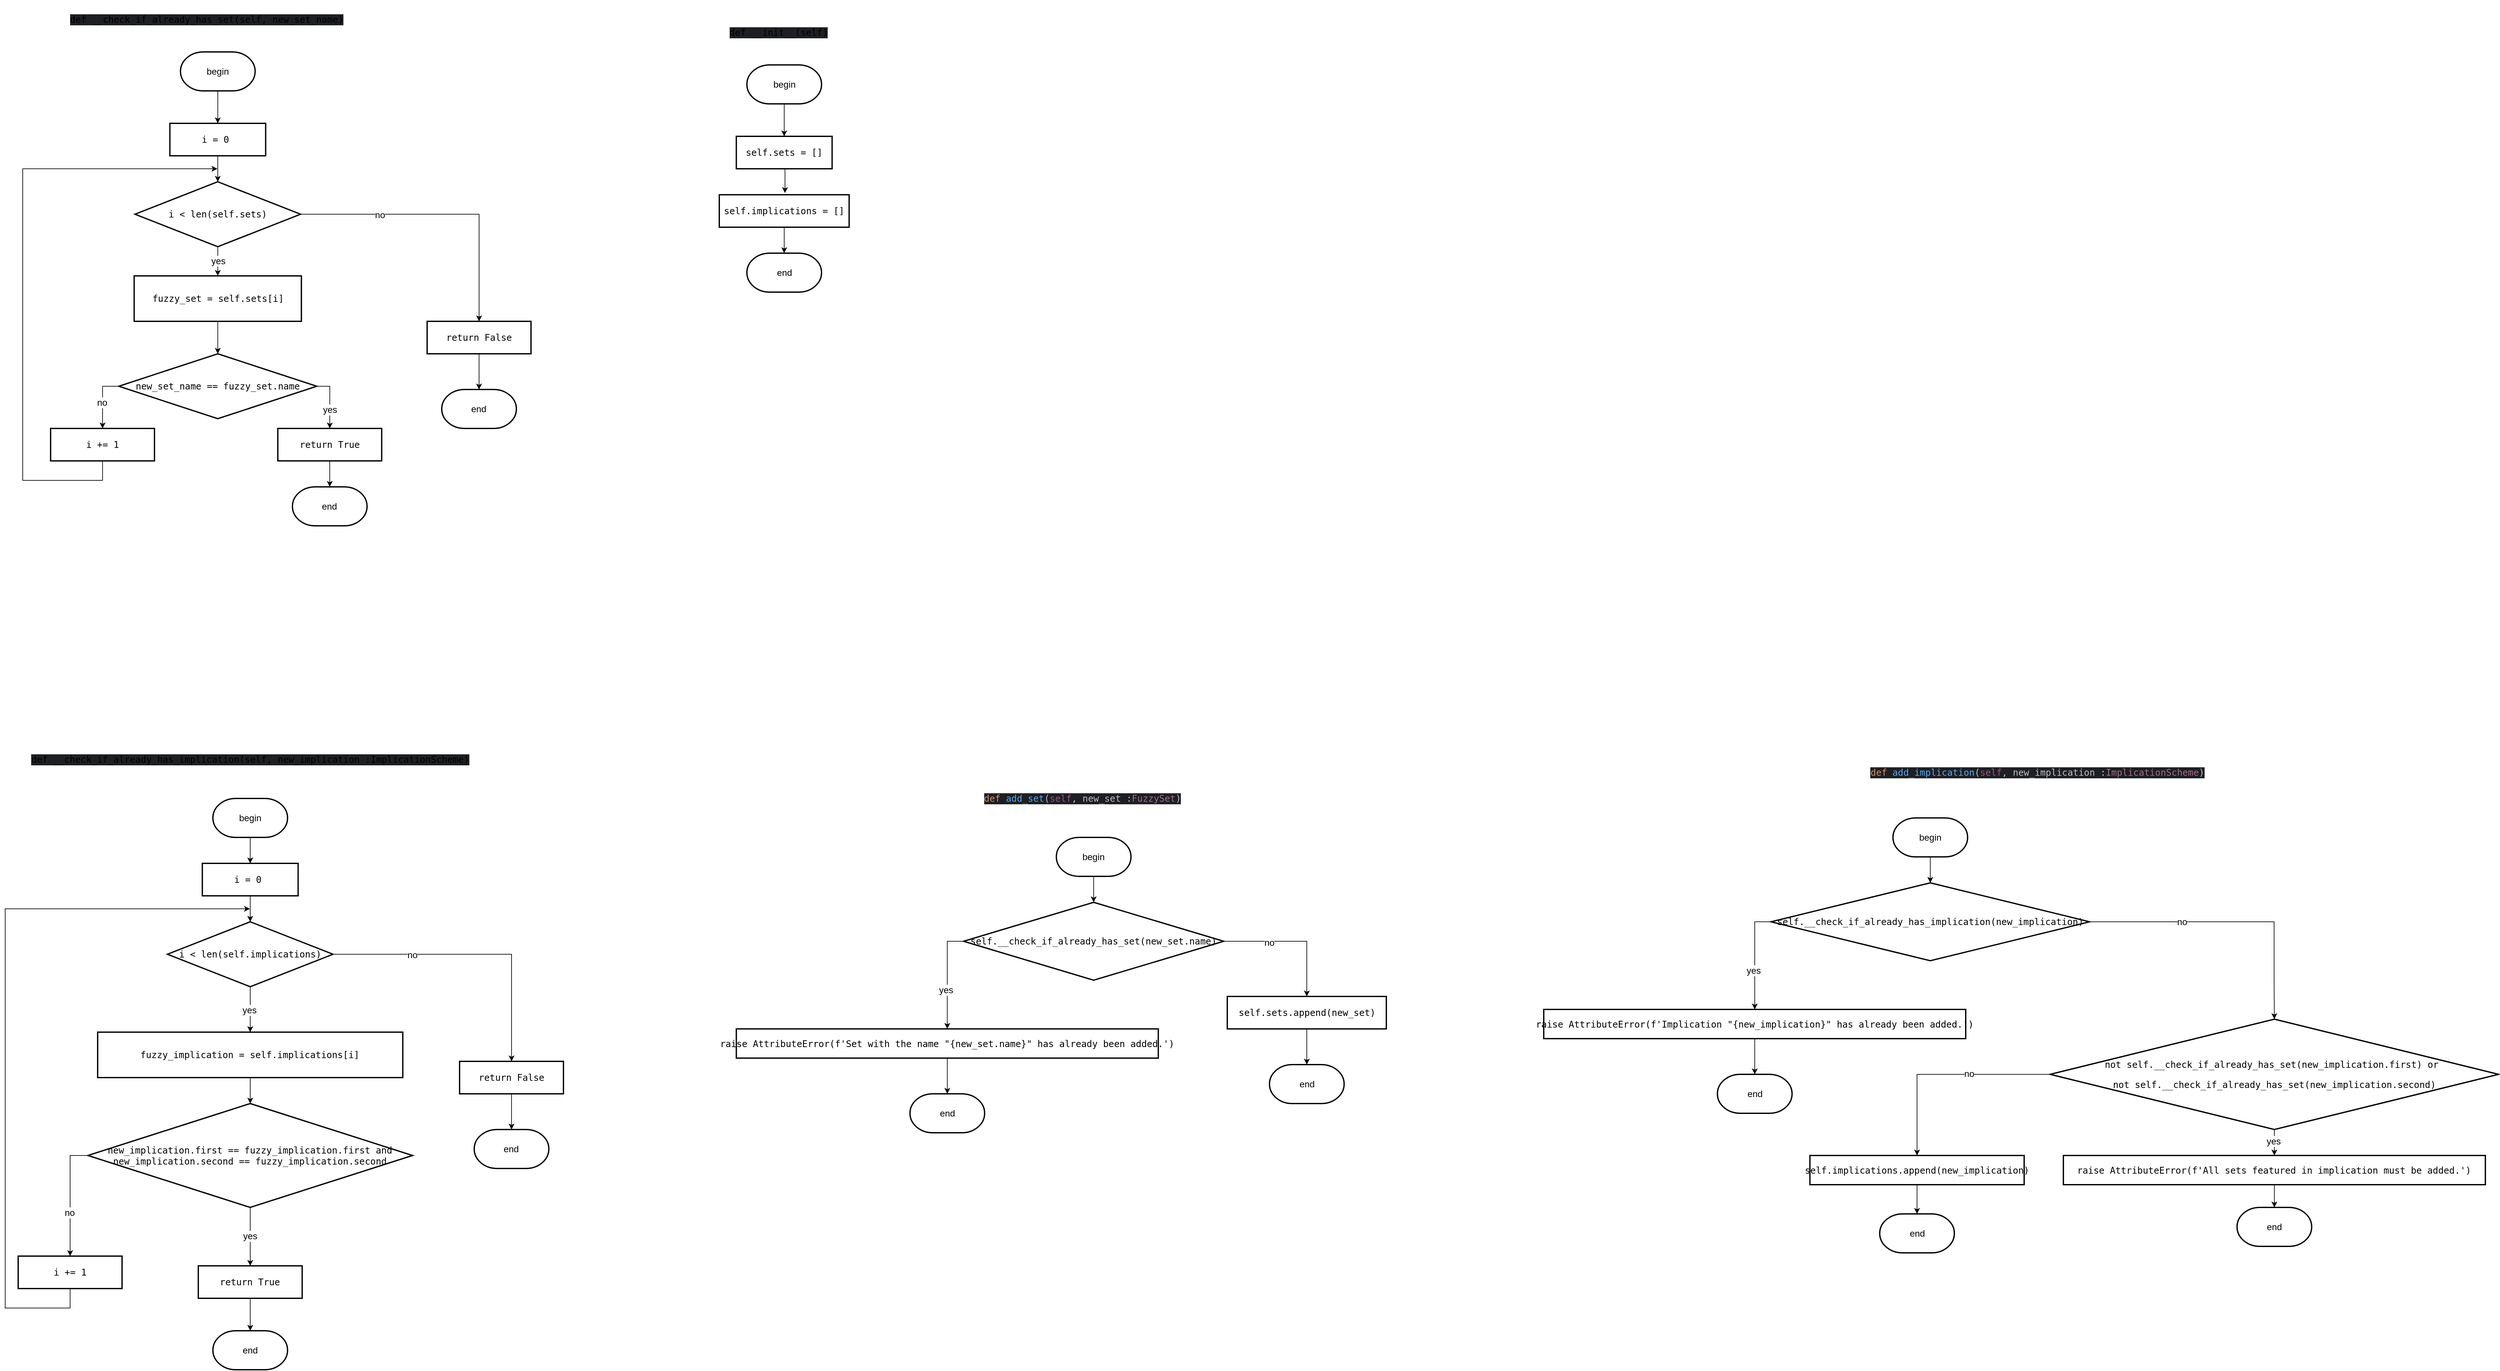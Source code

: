 <mxfile version="26.2.2">
  <diagram name="Page-1" id="uWe6yTaGmnLLSA9qaFKJ">
    <mxGraphModel dx="2433" dy="1413" grid="1" gridSize="10" guides="1" tooltips="1" connect="1" arrows="1" fold="1" page="1" pageScale="1" pageWidth="850" pageHeight="1100" math="0" shadow="0">
      <root>
        <mxCell id="0" />
        <mxCell id="1" parent="0" />
        <mxCell id="QZCH3a_QSV3moyp_Yn6d-1" value="&lt;div style=&quot;background-color: rgb(30, 31, 34);&quot;&gt;&lt;pre style=&quot;font-family: &amp;quot;JetBrains Mono&amp;quot;, monospace;&quot;&gt;&lt;span&gt;def &lt;/span&gt;&lt;span&gt;__check_if_already_has_set&lt;/span&gt;(&lt;span&gt;self&lt;/span&gt;, new_set_name)&lt;/pre&gt;&lt;/div&gt;" style="text;html=1;align=center;verticalAlign=middle;resizable=0;points=[];autosize=1;strokeColor=none;fillColor=none;fontColor=default;fontSize=14;" parent="1" vertex="1">
          <mxGeometry x="144.95" y="20" width="410" height="60" as="geometry" />
        </mxCell>
        <mxCell id="QZCH3a_QSV3moyp_Yn6d-6" style="edgeStyle=orthogonalEdgeStyle;rounded=0;orthogonalLoop=1;jettySize=auto;html=1;exitX=0.5;exitY=1;exitDx=0;exitDy=0;exitPerimeter=0;entryX=0.5;entryY=0;entryDx=0;entryDy=0;fontColor=default;fontSize=14;" parent="1" source="QZCH3a_QSV3moyp_Yn6d-2" target="QZCH3a_QSV3moyp_Yn6d-5" edge="1">
          <mxGeometry relative="1" as="geometry" />
        </mxCell>
        <mxCell id="QZCH3a_QSV3moyp_Yn6d-2" value="&lt;font&gt;begin&lt;/font&gt;" style="strokeWidth=2;html=1;shape=mxgraph.flowchart.terminator;whiteSpace=wrap;fontColor=default;fontSize=14;" parent="1" vertex="1">
          <mxGeometry x="310.0" y="100" width="115" height="60" as="geometry" />
        </mxCell>
        <mxCell id="QZCH3a_QSV3moyp_Yn6d-13" style="edgeStyle=orthogonalEdgeStyle;rounded=0;orthogonalLoop=1;jettySize=auto;html=1;exitX=1;exitY=0.5;exitDx=0;exitDy=0;exitPerimeter=0;fontColor=default;fontSize=14;" parent="1" source="QZCH3a_QSV3moyp_Yn6d-4" target="QZCH3a_QSV3moyp_Yn6d-12" edge="1">
          <mxGeometry relative="1" as="geometry" />
        </mxCell>
        <mxCell id="QZCH3a_QSV3moyp_Yn6d-14" value="no" style="edgeLabel;html=1;align=center;verticalAlign=middle;resizable=0;points=[];fontColor=default;fontSize=14;" parent="QZCH3a_QSV3moyp_Yn6d-13" vertex="1" connectable="0">
          <mxGeometry x="-0.448" y="-1" relative="1" as="geometry">
            <mxPoint as="offset" />
          </mxGeometry>
        </mxCell>
        <mxCell id="QZCH3a_QSV3moyp_Yn6d-127" style="edgeStyle=orthogonalEdgeStyle;rounded=0;orthogonalLoop=1;jettySize=auto;html=1;exitX=0.5;exitY=1;exitDx=0;exitDy=0;exitPerimeter=0;entryX=0.5;entryY=0;entryDx=0;entryDy=0;fontSize=14;" parent="1" source="QZCH3a_QSV3moyp_Yn6d-4" target="QZCH3a_QSV3moyp_Yn6d-126" edge="1">
          <mxGeometry relative="1" as="geometry" />
        </mxCell>
        <mxCell id="QZCH3a_QSV3moyp_Yn6d-128" value="yes" style="edgeLabel;html=1;align=center;verticalAlign=middle;resizable=0;points=[];fontSize=14;" parent="QZCH3a_QSV3moyp_Yn6d-127" vertex="1" connectable="0">
          <mxGeometry x="-0.029" y="1" relative="1" as="geometry">
            <mxPoint x="-1" as="offset" />
          </mxGeometry>
        </mxCell>
        <mxCell id="QZCH3a_QSV3moyp_Yn6d-4" value="&lt;div&gt;&lt;pre style=&quot;font-family: &amp;quot;JetBrains Mono&amp;quot;, monospace;&quot;&gt;&lt;font&gt;i &amp;lt; len(self.sets)&lt;/font&gt;&lt;/pre&gt;&lt;/div&gt;" style="strokeWidth=2;html=1;shape=mxgraph.flowchart.decision;whiteSpace=wrap;fontSize=14;labelBackgroundColor=none;fontColor=default;" parent="1" vertex="1">
          <mxGeometry x="239.95" y="300" width="255" height="100" as="geometry" />
        </mxCell>
        <mxCell id="QZCH3a_QSV3moyp_Yn6d-5" value="&lt;div&gt;&lt;pre style=&quot;font-family: &amp;quot;JetBrains Mono&amp;quot;, monospace;&quot;&gt;&lt;pre style=&quot;font-family: &amp;quot;JetBrains Mono&amp;quot;, monospace;&quot;&gt;&lt;pre style=&quot;font-family: &amp;quot;JetBrains Mono&amp;quot;, monospace;&quot;&gt;&lt;pre style=&quot;font-family: &amp;quot;JetBrains Mono&amp;quot;, monospace;&quot;&gt;&lt;pre style=&quot;font-family: &amp;quot;JetBrains Mono&amp;quot;, monospace;&quot;&gt;&lt;pre style=&quot;font-family: &amp;quot;JetBrains Mono&amp;quot;, monospace;&quot;&gt;&lt;pre style=&quot;font-family: &amp;quot;JetBrains Mono&amp;quot;, monospace;&quot;&gt;&lt;pre style=&quot;font-family: &amp;quot;JetBrains Mono&amp;quot;, monospace;&quot;&gt;&lt;pre style=&quot;font-family: &amp;quot;JetBrains Mono&amp;quot;, monospace;&quot;&gt;&lt;font&gt;i = 0 &lt;/font&gt;&lt;/pre&gt;&lt;/pre&gt;&lt;/pre&gt;&lt;/pre&gt;&lt;/pre&gt;&lt;/pre&gt;&lt;/pre&gt;&lt;/pre&gt;&lt;/pre&gt;&lt;/div&gt;" style="rounded=0;whiteSpace=wrap;html=1;absoluteArcSize=1;arcSize=14;strokeWidth=2;fontSize=14;labelBackgroundColor=none;fontColor=default;" parent="1" vertex="1">
          <mxGeometry x="293.68" y="210" width="147.55" height="50" as="geometry" />
        </mxCell>
        <mxCell id="QZCH3a_QSV3moyp_Yn6d-7" style="edgeStyle=orthogonalEdgeStyle;rounded=0;orthogonalLoop=1;jettySize=auto;html=1;exitX=0.5;exitY=1;exitDx=0;exitDy=0;entryX=0.5;entryY=0;entryDx=0;entryDy=0;entryPerimeter=0;fontColor=default;fontSize=14;" parent="1" source="QZCH3a_QSV3moyp_Yn6d-5" target="QZCH3a_QSV3moyp_Yn6d-4" edge="1">
          <mxGeometry relative="1" as="geometry" />
        </mxCell>
        <mxCell id="QZCH3a_QSV3moyp_Yn6d-24" style="edgeStyle=orthogonalEdgeStyle;rounded=0;orthogonalLoop=1;jettySize=auto;html=1;exitX=1;exitY=0.5;exitDx=0;exitDy=0;exitPerimeter=0;fontColor=default;fontSize=14;" parent="1" source="QZCH3a_QSV3moyp_Yn6d-8" target="QZCH3a_QSV3moyp_Yn6d-15" edge="1">
          <mxGeometry relative="1" as="geometry" />
        </mxCell>
        <mxCell id="QZCH3a_QSV3moyp_Yn6d-25" value="yes" style="edgeLabel;html=1;align=center;verticalAlign=middle;resizable=0;points=[];fontColor=default;fontSize=14;" parent="QZCH3a_QSV3moyp_Yn6d-24" vertex="1" connectable="0">
          <mxGeometry x="0.182" relative="1" as="geometry">
            <mxPoint y="5" as="offset" />
          </mxGeometry>
        </mxCell>
        <mxCell id="QZCH3a_QSV3moyp_Yn6d-29" style="edgeStyle=orthogonalEdgeStyle;rounded=0;orthogonalLoop=1;jettySize=auto;html=1;exitX=0;exitY=0.5;exitDx=0;exitDy=0;exitPerimeter=0;fontColor=default;fontSize=14;" parent="1" source="QZCH3a_QSV3moyp_Yn6d-8" target="QZCH3a_QSV3moyp_Yn6d-28" edge="1">
          <mxGeometry relative="1" as="geometry" />
        </mxCell>
        <mxCell id="QZCH3a_QSV3moyp_Yn6d-30" value="no" style="edgeLabel;html=1;align=center;verticalAlign=middle;resizable=0;points=[];fontColor=default;fontSize=14;" parent="QZCH3a_QSV3moyp_Yn6d-29" vertex="1" connectable="0">
          <mxGeometry x="0.113" y="-1" relative="1" as="geometry">
            <mxPoint as="offset" />
          </mxGeometry>
        </mxCell>
        <mxCell id="QZCH3a_QSV3moyp_Yn6d-8" value="&lt;div&gt;&lt;pre style=&quot;font-family: &amp;quot;JetBrains Mono&amp;quot;, monospace;&quot;&gt;&lt;font&gt;new_set_name == fuzzy_set.name&lt;/font&gt;&lt;/pre&gt;&lt;/div&gt;" style="strokeWidth=2;html=1;shape=mxgraph.flowchart.decision;whiteSpace=wrap;fontSize=14;labelBackgroundColor=none;fontColor=default;" parent="1" vertex="1">
          <mxGeometry x="214.96" y="565" width="305" height="100" as="geometry" />
        </mxCell>
        <mxCell id="QZCH3a_QSV3moyp_Yn6d-23" style="edgeStyle=orthogonalEdgeStyle;rounded=0;orthogonalLoop=1;jettySize=auto;html=1;exitX=0.5;exitY=1;exitDx=0;exitDy=0;fontColor=default;fontSize=14;" parent="1" source="QZCH3a_QSV3moyp_Yn6d-12" target="QZCH3a_QSV3moyp_Yn6d-22" edge="1">
          <mxGeometry relative="1" as="geometry" />
        </mxCell>
        <mxCell id="QZCH3a_QSV3moyp_Yn6d-12" value="&lt;div&gt;&lt;pre style=&quot;font-family: &amp;quot;JetBrains Mono&amp;quot;, monospace;&quot;&gt;&lt;pre style=&quot;font-family: &amp;quot;JetBrains Mono&amp;quot;, monospace;&quot;&gt;&lt;pre style=&quot;font-family: &amp;quot;JetBrains Mono&amp;quot;, monospace;&quot;&gt;&lt;pre style=&quot;font-family: &amp;quot;JetBrains Mono&amp;quot;, monospace;&quot;&gt;&lt;pre style=&quot;font-family: &amp;quot;JetBrains Mono&amp;quot;, monospace;&quot;&gt;&lt;pre style=&quot;font-family: &amp;quot;JetBrains Mono&amp;quot;, monospace;&quot;&gt;&lt;pre style=&quot;font-family: &amp;quot;JetBrains Mono&amp;quot;, monospace;&quot;&gt;&lt;pre style=&quot;font-family: &amp;quot;JetBrains Mono&amp;quot;, monospace;&quot;&gt;&lt;pre style=&quot;font-family: &amp;quot;JetBrains Mono&amp;quot;, monospace;&quot;&gt;&lt;font&gt;return False&lt;/font&gt;&lt;/pre&gt;&lt;/pre&gt;&lt;/pre&gt;&lt;/pre&gt;&lt;/pre&gt;&lt;/pre&gt;&lt;/pre&gt;&lt;/pre&gt;&lt;/pre&gt;&lt;/div&gt;" style="rounded=0;whiteSpace=wrap;html=1;absoluteArcSize=1;arcSize=14;strokeWidth=2;fontSize=14;labelBackgroundColor=none;fontColor=default;" parent="1" vertex="1">
          <mxGeometry x="689.95" y="515" width="160" height="50" as="geometry" />
        </mxCell>
        <mxCell id="QZCH3a_QSV3moyp_Yn6d-21" style="edgeStyle=orthogonalEdgeStyle;rounded=0;orthogonalLoop=1;jettySize=auto;html=1;exitX=0.5;exitY=1;exitDx=0;exitDy=0;fontColor=default;fontSize=14;" parent="1" source="QZCH3a_QSV3moyp_Yn6d-15" target="QZCH3a_QSV3moyp_Yn6d-20" edge="1">
          <mxGeometry relative="1" as="geometry" />
        </mxCell>
        <mxCell id="QZCH3a_QSV3moyp_Yn6d-15" value="&lt;div&gt;&lt;pre style=&quot;font-family: &amp;quot;JetBrains Mono&amp;quot;, monospace;&quot;&gt;&lt;pre style=&quot;font-family: &amp;quot;JetBrains Mono&amp;quot;, monospace;&quot;&gt;&lt;pre style=&quot;font-family: &amp;quot;JetBrains Mono&amp;quot;, monospace;&quot;&gt;&lt;pre style=&quot;font-family: &amp;quot;JetBrains Mono&amp;quot;, monospace;&quot;&gt;&lt;pre style=&quot;font-family: &amp;quot;JetBrains Mono&amp;quot;, monospace;&quot;&gt;&lt;pre style=&quot;font-family: &amp;quot;JetBrains Mono&amp;quot;, monospace;&quot;&gt;&lt;pre style=&quot;font-family: &amp;quot;JetBrains Mono&amp;quot;, monospace;&quot;&gt;&lt;pre style=&quot;font-family: &amp;quot;JetBrains Mono&amp;quot;, monospace;&quot;&gt;&lt;pre style=&quot;font-family: &amp;quot;JetBrains Mono&amp;quot;, monospace;&quot;&gt;&lt;font&gt;return True&lt;/font&gt;&lt;/pre&gt;&lt;/pre&gt;&lt;/pre&gt;&lt;/pre&gt;&lt;/pre&gt;&lt;/pre&gt;&lt;/pre&gt;&lt;/pre&gt;&lt;/pre&gt;&lt;/div&gt;" style="rounded=0;whiteSpace=wrap;html=1;absoluteArcSize=1;arcSize=14;strokeWidth=2;fontSize=14;labelBackgroundColor=none;fontColor=default;" parent="1" vertex="1">
          <mxGeometry x="459.95" y="680" width="160" height="50" as="geometry" />
        </mxCell>
        <mxCell id="QZCH3a_QSV3moyp_Yn6d-20" value="&lt;font&gt;end&lt;/font&gt;" style="strokeWidth=2;html=1;shape=mxgraph.flowchart.terminator;whiteSpace=wrap;fontColor=default;fontSize=14;" parent="1" vertex="1">
          <mxGeometry x="482.45" y="770" width="115" height="60" as="geometry" />
        </mxCell>
        <mxCell id="QZCH3a_QSV3moyp_Yn6d-22" value="&lt;font&gt;end&lt;/font&gt;" style="strokeWidth=2;html=1;shape=mxgraph.flowchart.terminator;whiteSpace=wrap;fontColor=default;fontSize=14;" parent="1" vertex="1">
          <mxGeometry x="712.45" y="620" width="115" height="60" as="geometry" />
        </mxCell>
        <mxCell id="QZCH3a_QSV3moyp_Yn6d-31" style="edgeStyle=orthogonalEdgeStyle;rounded=0;orthogonalLoop=1;jettySize=auto;html=1;fontColor=default;exitX=0.5;exitY=1;exitDx=0;exitDy=0;fontSize=14;" parent="1" source="QZCH3a_QSV3moyp_Yn6d-28" edge="1">
          <mxGeometry relative="1" as="geometry">
            <mxPoint x="366.95" y="280" as="targetPoint" />
            <mxPoint x="196.956" y="680" as="sourcePoint" />
            <Array as="points">
              <mxPoint x="190" y="760" />
              <mxPoint x="67" y="760" />
              <mxPoint x="67" y="280" />
            </Array>
          </mxGeometry>
        </mxCell>
        <mxCell id="QZCH3a_QSV3moyp_Yn6d-28" value="&lt;div&gt;&lt;pre style=&quot;font-family: &amp;quot;JetBrains Mono&amp;quot;, monospace;&quot;&gt;&lt;pre style=&quot;font-family: &amp;quot;JetBrains Mono&amp;quot;, monospace;&quot;&gt;&lt;pre style=&quot;font-family: &amp;quot;JetBrains Mono&amp;quot;, monospace;&quot;&gt;&lt;pre style=&quot;font-family: &amp;quot;JetBrains Mono&amp;quot;, monospace;&quot;&gt;&lt;pre style=&quot;font-family: &amp;quot;JetBrains Mono&amp;quot;, monospace;&quot;&gt;&lt;pre style=&quot;font-family: &amp;quot;JetBrains Mono&amp;quot;, monospace;&quot;&gt;&lt;pre style=&quot;font-family: &amp;quot;JetBrains Mono&amp;quot;, monospace;&quot;&gt;&lt;pre style=&quot;font-family: &amp;quot;JetBrains Mono&amp;quot;, monospace;&quot;&gt;&lt;pre style=&quot;font-family: &amp;quot;JetBrains Mono&amp;quot;, monospace;&quot;&gt;&lt;font&gt;i += 1&lt;/font&gt;&lt;/pre&gt;&lt;/pre&gt;&lt;/pre&gt;&lt;/pre&gt;&lt;/pre&gt;&lt;/pre&gt;&lt;/pre&gt;&lt;/pre&gt;&lt;/pre&gt;&lt;/div&gt;" style="rounded=0;whiteSpace=wrap;html=1;absoluteArcSize=1;arcSize=14;strokeWidth=2;fontSize=14;labelBackgroundColor=none;fontColor=default;" parent="1" vertex="1">
          <mxGeometry x="109.95" y="680" width="160" height="50" as="geometry" />
        </mxCell>
        <mxCell id="QZCH3a_QSV3moyp_Yn6d-32" value="&lt;div style=&quot;background-color: rgb(30, 31, 34);&quot;&gt;&lt;pre style=&quot;font-family: &amp;quot;JetBrains Mono&amp;quot;, monospace;&quot;&gt;&lt;span&gt;def &lt;/span&gt;&lt;span&gt;__init__&lt;/span&gt;(&lt;span&gt;self&lt;/span&gt;)&lt;/pre&gt;&lt;/div&gt;" style="text;html=1;align=center;verticalAlign=middle;resizable=0;points=[];autosize=1;strokeColor=none;fillColor=none;fontColor=default;fontSize=14;" parent="1" vertex="1">
          <mxGeometry x="1151.23" y="40" width="160" height="60" as="geometry" />
        </mxCell>
        <mxCell id="QZCH3a_QSV3moyp_Yn6d-36" style="edgeStyle=orthogonalEdgeStyle;rounded=0;orthogonalLoop=1;jettySize=auto;html=1;exitX=0.5;exitY=1;exitDx=0;exitDy=0;exitPerimeter=0;entryX=0.5;entryY=0;entryDx=0;entryDy=0;fontColor=default;fontSize=14;" parent="1" source="QZCH3a_QSV3moyp_Yn6d-33" target="QZCH3a_QSV3moyp_Yn6d-34" edge="1">
          <mxGeometry relative="1" as="geometry" />
        </mxCell>
        <mxCell id="QZCH3a_QSV3moyp_Yn6d-33" value="&lt;font&gt;begin&lt;/font&gt;" style="strokeWidth=2;html=1;shape=mxgraph.flowchart.terminator;whiteSpace=wrap;fontColor=default;fontSize=14;" parent="1" vertex="1">
          <mxGeometry x="1182.51" y="120" width="115" height="60" as="geometry" />
        </mxCell>
        <mxCell id="QZCH3a_QSV3moyp_Yn6d-34" value="&lt;div&gt;&lt;pre style=&quot;font-family: &amp;quot;JetBrains Mono&amp;quot;, monospace;&quot;&gt;&lt;pre style=&quot;font-family: &amp;quot;JetBrains Mono&amp;quot;, monospace;&quot;&gt;&lt;pre style=&quot;font-family: &amp;quot;JetBrains Mono&amp;quot;, monospace;&quot;&gt;&lt;pre style=&quot;font-family: &amp;quot;JetBrains Mono&amp;quot;, monospace;&quot;&gt;&lt;pre style=&quot;font-family: &amp;quot;JetBrains Mono&amp;quot;, monospace;&quot;&gt;&lt;pre style=&quot;font-family: &amp;quot;JetBrains Mono&amp;quot;, monospace;&quot;&gt;&lt;pre style=&quot;font-family: &amp;quot;JetBrains Mono&amp;quot;, monospace;&quot;&gt;&lt;pre style=&quot;font-family: &amp;quot;JetBrains Mono&amp;quot;, monospace;&quot;&gt;&lt;pre style=&quot;font-family: &amp;quot;JetBrains Mono&amp;quot;, monospace;&quot;&gt;&lt;font&gt;self.sets = []&lt;/font&gt;&lt;/pre&gt;&lt;/pre&gt;&lt;/pre&gt;&lt;/pre&gt;&lt;/pre&gt;&lt;/pre&gt;&lt;/pre&gt;&lt;/pre&gt;&lt;/pre&gt;&lt;/div&gt;" style="rounded=0;whiteSpace=wrap;html=1;absoluteArcSize=1;arcSize=14;strokeWidth=2;fontSize=14;labelBackgroundColor=none;fontColor=default;" parent="1" vertex="1">
          <mxGeometry x="1166.23" y="230" width="147.55" height="50" as="geometry" />
        </mxCell>
        <mxCell id="QZCH3a_QSV3moyp_Yn6d-35" value="&lt;div&gt;&lt;pre style=&quot;font-family: &amp;quot;JetBrains Mono&amp;quot;, monospace;&quot;&gt;&lt;pre style=&quot;font-family: &amp;quot;JetBrains Mono&amp;quot;, monospace;&quot;&gt;&lt;pre style=&quot;font-family: &amp;quot;JetBrains Mono&amp;quot;, monospace;&quot;&gt;&lt;pre style=&quot;font-family: &amp;quot;JetBrains Mono&amp;quot;, monospace;&quot;&gt;&lt;pre style=&quot;font-family: &amp;quot;JetBrains Mono&amp;quot;, monospace;&quot;&gt;&lt;pre style=&quot;font-family: &amp;quot;JetBrains Mono&amp;quot;, monospace;&quot;&gt;&lt;pre style=&quot;font-family: &amp;quot;JetBrains Mono&amp;quot;, monospace;&quot;&gt;&lt;pre style=&quot;font-family: &amp;quot;JetBrains Mono&amp;quot;, monospace;&quot;&gt;&lt;pre style=&quot;font-family: &amp;quot;JetBrains Mono&amp;quot;, monospace;&quot;&gt;&lt;font&gt;self.implications = []&lt;/font&gt;&lt;/pre&gt;&lt;/pre&gt;&lt;/pre&gt;&lt;/pre&gt;&lt;/pre&gt;&lt;/pre&gt;&lt;/pre&gt;&lt;/pre&gt;&lt;/pre&gt;&lt;/div&gt;" style="rounded=0;whiteSpace=wrap;html=1;absoluteArcSize=1;arcSize=14;strokeWidth=2;fontSize=14;labelBackgroundColor=none;fontColor=default;" parent="1" vertex="1">
          <mxGeometry x="1140" y="320" width="200" height="50" as="geometry" />
        </mxCell>
        <mxCell id="QZCH3a_QSV3moyp_Yn6d-37" style="edgeStyle=orthogonalEdgeStyle;rounded=0;orthogonalLoop=1;jettySize=auto;html=1;exitX=0.5;exitY=1;exitDx=0;exitDy=0;entryX=0.506;entryY=-0.053;entryDx=0;entryDy=0;entryPerimeter=0;fontColor=default;fontSize=14;" parent="1" source="QZCH3a_QSV3moyp_Yn6d-34" target="QZCH3a_QSV3moyp_Yn6d-35" edge="1">
          <mxGeometry relative="1" as="geometry" />
        </mxCell>
        <mxCell id="QZCH3a_QSV3moyp_Yn6d-38" value="&lt;font&gt;end&lt;/font&gt;" style="strokeWidth=2;html=1;shape=mxgraph.flowchart.terminator;whiteSpace=wrap;fontColor=default;fontSize=14;" parent="1" vertex="1">
          <mxGeometry x="1182.5" y="410" width="115" height="60" as="geometry" />
        </mxCell>
        <mxCell id="QZCH3a_QSV3moyp_Yn6d-39" style="edgeStyle=orthogonalEdgeStyle;rounded=0;orthogonalLoop=1;jettySize=auto;html=1;exitX=0.5;exitY=1;exitDx=0;exitDy=0;entryX=0.5;entryY=0;entryDx=0;entryDy=0;entryPerimeter=0;fontColor=default;fontSize=14;" parent="1" source="QZCH3a_QSV3moyp_Yn6d-35" target="QZCH3a_QSV3moyp_Yn6d-38" edge="1">
          <mxGeometry relative="1" as="geometry" />
        </mxCell>
        <mxCell id="QZCH3a_QSV3moyp_Yn6d-40" value="&lt;div style=&quot;background-color: rgb(30, 31, 34);&quot;&gt;&lt;pre style=&quot;font-family: &amp;quot;JetBrains Mono&amp;quot;, monospace;&quot;&gt;&lt;div&gt;&lt;pre style=&quot;font-family: &amp;quot;JetBrains Mono&amp;quot;, monospace;&quot;&gt;&lt;span&gt;def &lt;/span&gt;&lt;span&gt;__check_if_already_has_implication&lt;/span&gt;(&lt;span&gt;self&lt;/span&gt;, new_implication :&lt;span&gt;ImplicationScheme&lt;/span&gt;)&lt;/pre&gt;&lt;/div&gt;&lt;/pre&gt;&lt;/div&gt;" style="text;html=1;align=center;verticalAlign=middle;resizable=0;points=[];autosize=1;strokeColor=none;fillColor=none;fontColor=default;fontSize=14;" parent="1" vertex="1">
          <mxGeometry x="97.46" y="1160" width="640" height="60" as="geometry" />
        </mxCell>
        <mxCell id="QZCH3a_QSV3moyp_Yn6d-41" style="edgeStyle=orthogonalEdgeStyle;rounded=0;orthogonalLoop=1;jettySize=auto;html=1;exitX=0.5;exitY=1;exitDx=0;exitDy=0;exitPerimeter=0;entryX=0.5;entryY=0;entryDx=0;entryDy=0;fontColor=default;fontSize=14;" parent="1" source="QZCH3a_QSV3moyp_Yn6d-42" target="QZCH3a_QSV3moyp_Yn6d-48" edge="1">
          <mxGeometry relative="1" as="geometry" />
        </mxCell>
        <mxCell id="QZCH3a_QSV3moyp_Yn6d-42" value="&lt;font&gt;begin&lt;/font&gt;" style="strokeWidth=2;html=1;shape=mxgraph.flowchart.terminator;whiteSpace=wrap;fontColor=default;fontSize=14;" parent="1" vertex="1">
          <mxGeometry x="359.95" y="1250" width="115" height="60" as="geometry" />
        </mxCell>
        <mxCell id="QZCH3a_QSV3moyp_Yn6d-43" style="edgeStyle=orthogonalEdgeStyle;rounded=0;orthogonalLoop=1;jettySize=auto;html=1;exitX=0.5;exitY=1;exitDx=0;exitDy=0;exitPerimeter=0;fontColor=default;entryX=0.5;entryY=0;entryDx=0;entryDy=0;fontSize=14;" parent="1" source="QZCH3a_QSV3moyp_Yn6d-47" target="QZCH3a_QSV3moyp_Yn6d-64" edge="1">
          <mxGeometry relative="1" as="geometry">
            <mxPoint x="420" y="1610" as="targetPoint" />
          </mxGeometry>
        </mxCell>
        <mxCell id="QZCH3a_QSV3moyp_Yn6d-44" value="yes" style="edgeLabel;html=1;align=center;verticalAlign=middle;resizable=0;points=[];fontColor=default;fontSize=14;" parent="QZCH3a_QSV3moyp_Yn6d-43" vertex="1" connectable="0">
          <mxGeometry x="0.03" y="-2" relative="1" as="geometry">
            <mxPoint as="offset" />
          </mxGeometry>
        </mxCell>
        <mxCell id="QZCH3a_QSV3moyp_Yn6d-45" style="edgeStyle=orthogonalEdgeStyle;rounded=0;orthogonalLoop=1;jettySize=auto;html=1;exitX=1;exitY=0.5;exitDx=0;exitDy=0;exitPerimeter=0;fontColor=default;fontSize=14;" parent="1" source="QZCH3a_QSV3moyp_Yn6d-47" target="QZCH3a_QSV3moyp_Yn6d-56" edge="1">
          <mxGeometry relative="1" as="geometry" />
        </mxCell>
        <mxCell id="QZCH3a_QSV3moyp_Yn6d-46" value="no" style="edgeLabel;html=1;align=center;verticalAlign=middle;resizable=0;points=[];fontColor=default;fontSize=14;" parent="QZCH3a_QSV3moyp_Yn6d-45" vertex="1" connectable="0">
          <mxGeometry x="-0.448" y="-1" relative="1" as="geometry">
            <mxPoint as="offset" />
          </mxGeometry>
        </mxCell>
        <mxCell id="QZCH3a_QSV3moyp_Yn6d-47" value="&lt;div&gt;&lt;pre style=&quot;font-family: &amp;quot;JetBrains Mono&amp;quot;, monospace;&quot;&gt;&lt;font&gt;i &amp;lt; len(self.implications)&lt;/font&gt;&lt;/pre&gt;&lt;/div&gt;" style="strokeWidth=2;html=1;shape=mxgraph.flowchart.decision;whiteSpace=wrap;fontSize=14;labelBackgroundColor=none;fontColor=default;" parent="1" vertex="1">
          <mxGeometry x="289.95" y="1440" width="255" height="100" as="geometry" />
        </mxCell>
        <mxCell id="QZCH3a_QSV3moyp_Yn6d-48" value="&lt;div&gt;&lt;pre style=&quot;font-family: &amp;quot;JetBrains Mono&amp;quot;, monospace;&quot;&gt;&lt;pre style=&quot;font-family: &amp;quot;JetBrains Mono&amp;quot;, monospace;&quot;&gt;&lt;pre style=&quot;font-family: &amp;quot;JetBrains Mono&amp;quot;, monospace;&quot;&gt;&lt;pre style=&quot;font-family: &amp;quot;JetBrains Mono&amp;quot;, monospace;&quot;&gt;&lt;pre style=&quot;font-family: &amp;quot;JetBrains Mono&amp;quot;, monospace;&quot;&gt;&lt;pre style=&quot;font-family: &amp;quot;JetBrains Mono&amp;quot;, monospace;&quot;&gt;&lt;pre style=&quot;font-family: &amp;quot;JetBrains Mono&amp;quot;, monospace;&quot;&gt;&lt;pre style=&quot;font-family: &amp;quot;JetBrains Mono&amp;quot;, monospace;&quot;&gt;&lt;pre style=&quot;font-family: &amp;quot;JetBrains Mono&amp;quot;, monospace;&quot;&gt;&lt;font&gt;i = 0 &lt;/font&gt;&lt;/pre&gt;&lt;/pre&gt;&lt;/pre&gt;&lt;/pre&gt;&lt;/pre&gt;&lt;/pre&gt;&lt;/pre&gt;&lt;/pre&gt;&lt;/pre&gt;&lt;/div&gt;" style="rounded=0;whiteSpace=wrap;html=1;absoluteArcSize=1;arcSize=14;strokeWidth=2;fontSize=14;labelBackgroundColor=none;fontColor=default;" parent="1" vertex="1">
          <mxGeometry x="343.68" y="1350" width="147.55" height="50" as="geometry" />
        </mxCell>
        <mxCell id="QZCH3a_QSV3moyp_Yn6d-49" style="edgeStyle=orthogonalEdgeStyle;rounded=0;orthogonalLoop=1;jettySize=auto;html=1;exitX=0.5;exitY=1;exitDx=0;exitDy=0;entryX=0.5;entryY=0;entryDx=0;entryDy=0;entryPerimeter=0;fontColor=default;fontSize=14;" parent="1" source="QZCH3a_QSV3moyp_Yn6d-48" target="QZCH3a_QSV3moyp_Yn6d-47" edge="1">
          <mxGeometry relative="1" as="geometry" />
        </mxCell>
        <mxCell id="QZCH3a_QSV3moyp_Yn6d-55" style="edgeStyle=orthogonalEdgeStyle;rounded=0;orthogonalLoop=1;jettySize=auto;html=1;exitX=0.5;exitY=1;exitDx=0;exitDy=0;fontColor=default;fontSize=14;" parent="1" source="QZCH3a_QSV3moyp_Yn6d-56" target="QZCH3a_QSV3moyp_Yn6d-60" edge="1">
          <mxGeometry relative="1" as="geometry" />
        </mxCell>
        <mxCell id="QZCH3a_QSV3moyp_Yn6d-56" value="&lt;div&gt;&lt;pre style=&quot;font-family: &amp;quot;JetBrains Mono&amp;quot;, monospace;&quot;&gt;&lt;pre style=&quot;font-family: &amp;quot;JetBrains Mono&amp;quot;, monospace;&quot;&gt;&lt;pre style=&quot;font-family: &amp;quot;JetBrains Mono&amp;quot;, monospace;&quot;&gt;&lt;pre style=&quot;font-family: &amp;quot;JetBrains Mono&amp;quot;, monospace;&quot;&gt;&lt;pre style=&quot;font-family: &amp;quot;JetBrains Mono&amp;quot;, monospace;&quot;&gt;&lt;pre style=&quot;font-family: &amp;quot;JetBrains Mono&amp;quot;, monospace;&quot;&gt;&lt;pre style=&quot;font-family: &amp;quot;JetBrains Mono&amp;quot;, monospace;&quot;&gt;&lt;pre style=&quot;font-family: &amp;quot;JetBrains Mono&amp;quot;, monospace;&quot;&gt;&lt;pre style=&quot;font-family: &amp;quot;JetBrains Mono&amp;quot;, monospace;&quot;&gt;&lt;font&gt;return False&lt;/font&gt;&lt;/pre&gt;&lt;/pre&gt;&lt;/pre&gt;&lt;/pre&gt;&lt;/pre&gt;&lt;/pre&gt;&lt;/pre&gt;&lt;/pre&gt;&lt;/pre&gt;&lt;/div&gt;" style="rounded=0;whiteSpace=wrap;html=1;absoluteArcSize=1;arcSize=14;strokeWidth=2;fontSize=14;labelBackgroundColor=none;fontColor=default;" parent="1" vertex="1">
          <mxGeometry x="739.95" y="1655" width="160" height="50" as="geometry" />
        </mxCell>
        <mxCell id="QZCH3a_QSV3moyp_Yn6d-57" style="edgeStyle=orthogonalEdgeStyle;rounded=0;orthogonalLoop=1;jettySize=auto;html=1;exitX=0.5;exitY=1;exitDx=0;exitDy=0;fontColor=default;fontSize=14;" parent="1" source="QZCH3a_QSV3moyp_Yn6d-58" target="QZCH3a_QSV3moyp_Yn6d-59" edge="1">
          <mxGeometry relative="1" as="geometry" />
        </mxCell>
        <mxCell id="QZCH3a_QSV3moyp_Yn6d-58" value="&lt;div&gt;&lt;pre style=&quot;font-family: &amp;quot;JetBrains Mono&amp;quot;, monospace;&quot;&gt;&lt;pre style=&quot;font-family: &amp;quot;JetBrains Mono&amp;quot;, monospace;&quot;&gt;&lt;pre style=&quot;font-family: &amp;quot;JetBrains Mono&amp;quot;, monospace;&quot;&gt;&lt;pre style=&quot;font-family: &amp;quot;JetBrains Mono&amp;quot;, monospace;&quot;&gt;&lt;pre style=&quot;font-family: &amp;quot;JetBrains Mono&amp;quot;, monospace;&quot;&gt;&lt;pre style=&quot;font-family: &amp;quot;JetBrains Mono&amp;quot;, monospace;&quot;&gt;&lt;pre style=&quot;font-family: &amp;quot;JetBrains Mono&amp;quot;, monospace;&quot;&gt;&lt;pre style=&quot;font-family: &amp;quot;JetBrains Mono&amp;quot;, monospace;&quot;&gt;&lt;pre style=&quot;font-family: &amp;quot;JetBrains Mono&amp;quot;, monospace;&quot;&gt;&lt;font&gt;return True&lt;/font&gt;&lt;/pre&gt;&lt;/pre&gt;&lt;/pre&gt;&lt;/pre&gt;&lt;/pre&gt;&lt;/pre&gt;&lt;/pre&gt;&lt;/pre&gt;&lt;/pre&gt;&lt;/div&gt;" style="rounded=0;whiteSpace=wrap;html=1;absoluteArcSize=1;arcSize=14;strokeWidth=2;fontSize=14;labelBackgroundColor=none;fontColor=default;" parent="1" vertex="1">
          <mxGeometry x="337.45" y="1970" width="160" height="50" as="geometry" />
        </mxCell>
        <mxCell id="QZCH3a_QSV3moyp_Yn6d-59" value="&lt;font&gt;end&lt;/font&gt;" style="strokeWidth=2;html=1;shape=mxgraph.flowchart.terminator;whiteSpace=wrap;fontColor=default;fontSize=14;" parent="1" vertex="1">
          <mxGeometry x="359.95" y="2070" width="115" height="60" as="geometry" />
        </mxCell>
        <mxCell id="QZCH3a_QSV3moyp_Yn6d-60" value="&lt;font&gt;end&lt;/font&gt;" style="strokeWidth=2;html=1;shape=mxgraph.flowchart.terminator;whiteSpace=wrap;fontColor=default;fontSize=14;" parent="1" vertex="1">
          <mxGeometry x="762.45" y="1760" width="115" height="60" as="geometry" />
        </mxCell>
        <mxCell id="QZCH3a_QSV3moyp_Yn6d-71" style="edgeStyle=orthogonalEdgeStyle;rounded=0;orthogonalLoop=1;jettySize=auto;html=1;exitX=0.5;exitY=1;exitDx=0;exitDy=0;fontSize=14;" parent="1" source="QZCH3a_QSV3moyp_Yn6d-62" edge="1">
          <mxGeometry relative="1" as="geometry">
            <mxPoint x="417" y="1420" as="targetPoint" />
            <mxPoint x="196.95" y="2015" as="sourcePoint" />
            <Array as="points">
              <mxPoint x="140" y="2035" />
              <mxPoint x="40" y="2035" />
              <mxPoint x="40" y="1420" />
            </Array>
          </mxGeometry>
        </mxCell>
        <mxCell id="QZCH3a_QSV3moyp_Yn6d-62" value="&lt;div&gt;&lt;pre style=&quot;font-family: &amp;quot;JetBrains Mono&amp;quot;, monospace;&quot;&gt;&lt;pre style=&quot;font-family: &amp;quot;JetBrains Mono&amp;quot;, monospace;&quot;&gt;&lt;pre style=&quot;font-family: &amp;quot;JetBrains Mono&amp;quot;, monospace;&quot;&gt;&lt;pre style=&quot;font-family: &amp;quot;JetBrains Mono&amp;quot;, monospace;&quot;&gt;&lt;pre style=&quot;font-family: &amp;quot;JetBrains Mono&amp;quot;, monospace;&quot;&gt;&lt;pre style=&quot;font-family: &amp;quot;JetBrains Mono&amp;quot;, monospace;&quot;&gt;&lt;pre style=&quot;font-family: &amp;quot;JetBrains Mono&amp;quot;, monospace;&quot;&gt;&lt;pre style=&quot;font-family: &amp;quot;JetBrains Mono&amp;quot;, monospace;&quot;&gt;&lt;pre style=&quot;font-family: &amp;quot;JetBrains Mono&amp;quot;, monospace;&quot;&gt;&lt;font&gt;i += 1&lt;/font&gt;&lt;/pre&gt;&lt;/pre&gt;&lt;/pre&gt;&lt;/pre&gt;&lt;/pre&gt;&lt;/pre&gt;&lt;/pre&gt;&lt;/pre&gt;&lt;/pre&gt;&lt;/div&gt;" style="rounded=0;whiteSpace=wrap;html=1;absoluteArcSize=1;arcSize=14;strokeWidth=2;fontSize=14;labelBackgroundColor=none;fontColor=default;" parent="1" vertex="1">
          <mxGeometry x="60" y="1955" width="160" height="50" as="geometry" />
        </mxCell>
        <mxCell id="QZCH3a_QSV3moyp_Yn6d-64" value="&lt;div&gt;&lt;pre&gt;&lt;pre&gt;&lt;pre&gt;&lt;pre&gt;&lt;pre&gt;&lt;pre&gt;&lt;pre&gt;&lt;pre&gt;&lt;pre&gt;&lt;font&gt;&lt;font face=&quot;JetBrains Mono, monospace&quot;&gt;fuzzy_implication = &lt;/font&gt;self.implications[i]&lt;/font&gt;&lt;font face=&quot;JetBrains Mono, monospace&quot;&gt;&lt;/font&gt;&lt;/pre&gt;&lt;/pre&gt;&lt;/pre&gt;&lt;/pre&gt;&lt;/pre&gt;&lt;/pre&gt;&lt;/pre&gt;&lt;/pre&gt;&lt;/pre&gt;&lt;/div&gt;" style="rounded=0;whiteSpace=wrap;html=1;absoluteArcSize=1;arcSize=14;strokeWidth=2;fontSize=14;labelBackgroundColor=none;fontColor=default;" parent="1" vertex="1">
          <mxGeometry x="182.43" y="1610" width="470.05" height="70" as="geometry" />
        </mxCell>
        <mxCell id="QZCH3a_QSV3moyp_Yn6d-67" style="edgeStyle=orthogonalEdgeStyle;rounded=0;orthogonalLoop=1;jettySize=auto;html=1;exitX=0.5;exitY=1;exitDx=0;exitDy=0;exitPerimeter=0;fontSize=14;" parent="1" source="QZCH3a_QSV3moyp_Yn6d-65" target="QZCH3a_QSV3moyp_Yn6d-58" edge="1">
          <mxGeometry relative="1" as="geometry" />
        </mxCell>
        <mxCell id="QZCH3a_QSV3moyp_Yn6d-68" value="yes" style="edgeLabel;html=1;align=center;verticalAlign=middle;resizable=0;points=[];fontSize=14;" parent="QZCH3a_QSV3moyp_Yn6d-67" vertex="1" connectable="0">
          <mxGeometry x="-0.019" y="-1" relative="1" as="geometry">
            <mxPoint as="offset" />
          </mxGeometry>
        </mxCell>
        <mxCell id="QZCH3a_QSV3moyp_Yn6d-69" style="edgeStyle=orthogonalEdgeStyle;rounded=0;orthogonalLoop=1;jettySize=auto;html=1;exitX=0;exitY=0.5;exitDx=0;exitDy=0;exitPerimeter=0;fontSize=14;" parent="1" source="QZCH3a_QSV3moyp_Yn6d-65" target="QZCH3a_QSV3moyp_Yn6d-62" edge="1">
          <mxGeometry relative="1" as="geometry" />
        </mxCell>
        <mxCell id="QZCH3a_QSV3moyp_Yn6d-70" value="no" style="edgeLabel;html=1;align=center;verticalAlign=middle;resizable=0;points=[];fontSize=14;" parent="QZCH3a_QSV3moyp_Yn6d-69" vertex="1" connectable="0">
          <mxGeometry x="0.267" y="-1" relative="1" as="geometry">
            <mxPoint as="offset" />
          </mxGeometry>
        </mxCell>
        <mxCell id="QZCH3a_QSV3moyp_Yn6d-65" value="&lt;div&gt;&lt;pre style=&quot;font-family: &amp;quot;JetBrains Mono&amp;quot;, monospace;&quot;&gt;&lt;font&gt;new_implication.first == fuzzy_implication.first and&lt;br&gt;new_implication.second == fuzzy_implication.second&lt;/font&gt;&lt;/pre&gt;&lt;/div&gt;" style="strokeWidth=2;html=1;shape=mxgraph.flowchart.decision;whiteSpace=wrap;fontSize=14;labelBackgroundColor=none;fontColor=default;" parent="1" vertex="1">
          <mxGeometry x="167.4" y="1720" width="500.1" height="160" as="geometry" />
        </mxCell>
        <mxCell id="QZCH3a_QSV3moyp_Yn6d-66" style="edgeStyle=orthogonalEdgeStyle;rounded=0;orthogonalLoop=1;jettySize=auto;html=1;exitX=0.5;exitY=1;exitDx=0;exitDy=0;entryX=0.5;entryY=0;entryDx=0;entryDy=0;entryPerimeter=0;fontSize=14;" parent="1" source="QZCH3a_QSV3moyp_Yn6d-64" target="QZCH3a_QSV3moyp_Yn6d-65" edge="1">
          <mxGeometry relative="1" as="geometry" />
        </mxCell>
        <mxCell id="QZCH3a_QSV3moyp_Yn6d-72" value="&lt;div style=&quot;background-color: rgb(30, 31, 34);&quot;&gt;&lt;pre style=&quot;font-family: &amp;quot;JetBrains Mono&amp;quot;, monospace;&quot;&gt;&lt;div style=&quot;color: rgb(188, 190, 196);&quot;&gt;&lt;pre style=&quot;font-family: &amp;quot;JetBrains Mono&amp;quot;, monospace;&quot;&gt;&lt;span style=&quot;color:#cf8e6d;&quot;&gt;def &lt;/span&gt;&lt;span style=&quot;color:#56a8f5;&quot;&gt;add_set&lt;/span&gt;(&lt;span style=&quot;color:#94558d;&quot;&gt;self&lt;/span&gt;, new_set :&lt;span style=&quot;color:#a26c8f;&quot;&gt;FuzzySet&lt;/span&gt;)&lt;/pre&gt;&lt;/div&gt;&lt;/pre&gt;&lt;/div&gt;" style="text;html=1;align=center;verticalAlign=middle;resizable=0;points=[];autosize=1;strokeColor=none;fillColor=none;fontColor=default;fontSize=14;" parent="1" vertex="1">
          <mxGeometry x="1549.18" y="1220" width="300" height="60" as="geometry" />
        </mxCell>
        <mxCell id="QZCH3a_QSV3moyp_Yn6d-74" value="&lt;font&gt;begin&lt;/font&gt;" style="strokeWidth=2;html=1;shape=mxgraph.flowchart.terminator;whiteSpace=wrap;fontColor=default;fontSize=14;" parent="1" vertex="1">
          <mxGeometry x="1659.18" y="1310" width="115" height="60" as="geometry" />
        </mxCell>
        <mxCell id="QZCH3a_QSV3moyp_Yn6d-98" style="edgeStyle=orthogonalEdgeStyle;rounded=0;orthogonalLoop=1;jettySize=auto;html=1;exitX=0;exitY=0.5;exitDx=0;exitDy=0;exitPerimeter=0;fontSize=14;" parent="1" source="QZCH3a_QSV3moyp_Yn6d-79" target="QZCH3a_QSV3moyp_Yn6d-90" edge="1">
          <mxGeometry relative="1" as="geometry" />
        </mxCell>
        <mxCell id="QZCH3a_QSV3moyp_Yn6d-99" value="yes" style="edgeLabel;html=1;align=center;verticalAlign=middle;resizable=0;points=[];fontSize=14;" parent="QZCH3a_QSV3moyp_Yn6d-98" vertex="1" connectable="0">
          <mxGeometry x="0.251" y="-2" relative="1" as="geometry">
            <mxPoint as="offset" />
          </mxGeometry>
        </mxCell>
        <mxCell id="QZCH3a_QSV3moyp_Yn6d-100" style="edgeStyle=orthogonalEdgeStyle;rounded=0;orthogonalLoop=1;jettySize=auto;html=1;exitX=1;exitY=0.5;exitDx=0;exitDy=0;exitPerimeter=0;fontSize=14;" parent="1" source="QZCH3a_QSV3moyp_Yn6d-79" target="QZCH3a_QSV3moyp_Yn6d-88" edge="1">
          <mxGeometry relative="1" as="geometry" />
        </mxCell>
        <mxCell id="QZCH3a_QSV3moyp_Yn6d-101" value="no" style="edgeLabel;html=1;align=center;verticalAlign=middle;resizable=0;points=[];fontSize=14;" parent="QZCH3a_QSV3moyp_Yn6d-100" vertex="1" connectable="0">
          <mxGeometry x="-0.349" y="-2" relative="1" as="geometry">
            <mxPoint as="offset" />
          </mxGeometry>
        </mxCell>
        <mxCell id="QZCH3a_QSV3moyp_Yn6d-79" value="&lt;div&gt;&lt;pre style=&quot;font-family: &amp;quot;JetBrains Mono&amp;quot;, monospace;&quot;&gt;&lt;font&gt;self.__check_if_already_has_set(new_set.name)&lt;/font&gt;&lt;/pre&gt;&lt;/div&gt;" style="strokeWidth=2;html=1;shape=mxgraph.flowchart.decision;whiteSpace=wrap;fontSize=14;labelBackgroundColor=none;fontColor=default;" parent="1" vertex="1">
          <mxGeometry x="1516.27" y="1410" width="400.82" height="120" as="geometry" />
        </mxCell>
        <mxCell id="QZCH3a_QSV3moyp_Yn6d-87" style="edgeStyle=orthogonalEdgeStyle;rounded=0;orthogonalLoop=1;jettySize=auto;html=1;exitX=0.5;exitY=1;exitDx=0;exitDy=0;fontColor=default;fontSize=14;" parent="1" source="QZCH3a_QSV3moyp_Yn6d-88" target="QZCH3a_QSV3moyp_Yn6d-92" edge="1">
          <mxGeometry relative="1" as="geometry" />
        </mxCell>
        <mxCell id="QZCH3a_QSV3moyp_Yn6d-88" value="&lt;div&gt;&lt;pre style=&quot;font-family: &amp;quot;JetBrains Mono&amp;quot;, monospace;&quot;&gt;&lt;pre style=&quot;font-family: &amp;quot;JetBrains Mono&amp;quot;, monospace;&quot;&gt;&lt;pre style=&quot;font-family: &amp;quot;JetBrains Mono&amp;quot;, monospace;&quot;&gt;&lt;pre style=&quot;font-family: &amp;quot;JetBrains Mono&amp;quot;, monospace;&quot;&gt;&lt;pre style=&quot;font-family: &amp;quot;JetBrains Mono&amp;quot;, monospace;&quot;&gt;&lt;pre style=&quot;font-family: &amp;quot;JetBrains Mono&amp;quot;, monospace;&quot;&gt;&lt;pre style=&quot;font-family: &amp;quot;JetBrains Mono&amp;quot;, monospace;&quot;&gt;&lt;pre style=&quot;font-family: &amp;quot;JetBrains Mono&amp;quot;, monospace;&quot;&gt;&lt;pre style=&quot;font-family: &amp;quot;JetBrains Mono&amp;quot;, monospace;&quot;&gt;&lt;font&gt;self.sets.append(new_set)&lt;/font&gt;&lt;/pre&gt;&lt;/pre&gt;&lt;/pre&gt;&lt;/pre&gt;&lt;/pre&gt;&lt;/pre&gt;&lt;/pre&gt;&lt;/pre&gt;&lt;/pre&gt;&lt;/div&gt;" style="rounded=0;whiteSpace=wrap;html=1;absoluteArcSize=1;arcSize=14;strokeWidth=2;fontSize=14;labelBackgroundColor=none;fontColor=default;" parent="1" vertex="1">
          <mxGeometry x="1922.5" y="1555" width="245" height="50" as="geometry" />
        </mxCell>
        <mxCell id="QZCH3a_QSV3moyp_Yn6d-89" style="edgeStyle=orthogonalEdgeStyle;rounded=0;orthogonalLoop=1;jettySize=auto;html=1;exitX=0.5;exitY=1;exitDx=0;exitDy=0;fontColor=default;fontSize=14;" parent="1" source="QZCH3a_QSV3moyp_Yn6d-90" target="QZCH3a_QSV3moyp_Yn6d-91" edge="1">
          <mxGeometry relative="1" as="geometry" />
        </mxCell>
        <mxCell id="QZCH3a_QSV3moyp_Yn6d-90" value="&lt;div&gt;&lt;pre style=&quot;font-family: &amp;quot;JetBrains Mono&amp;quot;, monospace;&quot;&gt;&lt;pre style=&quot;font-family: &amp;quot;JetBrains Mono&amp;quot;, monospace;&quot;&gt;&lt;pre style=&quot;font-family: &amp;quot;JetBrains Mono&amp;quot;, monospace;&quot;&gt;&lt;pre style=&quot;font-family: &amp;quot;JetBrains Mono&amp;quot;, monospace;&quot;&gt;&lt;pre style=&quot;font-family: &amp;quot;JetBrains Mono&amp;quot;, monospace;&quot;&gt;&lt;pre style=&quot;font-family: &amp;quot;JetBrains Mono&amp;quot;, monospace;&quot;&gt;&lt;pre style=&quot;font-family: &amp;quot;JetBrains Mono&amp;quot;, monospace;&quot;&gt;&lt;pre style=&quot;font-family: &amp;quot;JetBrains Mono&amp;quot;, monospace;&quot;&gt;&lt;pre style=&quot;font-family: &amp;quot;JetBrains Mono&amp;quot;, monospace;&quot;&gt;&lt;font&gt;raise AttributeError(f&#39;Set with the name &quot;{new_set.name}&quot; has already been added.&#39;)&lt;/font&gt;&lt;/pre&gt;&lt;/pre&gt;&lt;/pre&gt;&lt;/pre&gt;&lt;/pre&gt;&lt;/pre&gt;&lt;/pre&gt;&lt;/pre&gt;&lt;/pre&gt;&lt;/div&gt;" style="rounded=0;whiteSpace=wrap;html=1;absoluteArcSize=1;arcSize=14;strokeWidth=2;fontSize=14;labelBackgroundColor=none;fontColor=default;" parent="1" vertex="1">
          <mxGeometry x="1166.23" y="1605" width="650" height="45" as="geometry" />
        </mxCell>
        <mxCell id="QZCH3a_QSV3moyp_Yn6d-91" value="&lt;font&gt;end&lt;/font&gt;" style="strokeWidth=2;html=1;shape=mxgraph.flowchart.terminator;whiteSpace=wrap;fontColor=default;fontSize=14;" parent="1" vertex="1">
          <mxGeometry x="1433.73" y="1705" width="115" height="60" as="geometry" />
        </mxCell>
        <mxCell id="QZCH3a_QSV3moyp_Yn6d-92" value="&lt;font&gt;end&lt;/font&gt;" style="strokeWidth=2;html=1;shape=mxgraph.flowchart.terminator;whiteSpace=wrap;fontColor=default;fontSize=14;" parent="1" vertex="1">
          <mxGeometry x="1987.5" y="1660" width="115" height="60" as="geometry" />
        </mxCell>
        <mxCell id="QZCH3a_QSV3moyp_Yn6d-96" style="edgeStyle=orthogonalEdgeStyle;rounded=0;orthogonalLoop=1;jettySize=auto;html=1;exitX=0.5;exitY=1;exitDx=0;exitDy=0;exitPerimeter=0;entryX=0.5;entryY=0;entryDx=0;entryDy=0;entryPerimeter=0;fontSize=14;" parent="1" source="QZCH3a_QSV3moyp_Yn6d-74" target="QZCH3a_QSV3moyp_Yn6d-79" edge="1">
          <mxGeometry relative="1" as="geometry" />
        </mxCell>
        <mxCell id="QZCH3a_QSV3moyp_Yn6d-102" value="&lt;div style=&quot;background-color: rgb(30, 31, 34);&quot;&gt;&lt;pre style=&quot;font-family: &amp;quot;JetBrains Mono&amp;quot;, monospace;&quot;&gt;&lt;div style=&quot;color: rgb(188, 190, 196);&quot;&gt;&lt;pre style=&quot;font-family: &amp;quot;JetBrains Mono&amp;quot;, monospace;&quot;&gt;&lt;div&gt;&lt;pre style=&quot;font-family: &amp;quot;JetBrains Mono&amp;quot;, monospace;&quot;&gt;&lt;span style=&quot;color:#cf8e6d;&quot;&gt;def &lt;/span&gt;&lt;span style=&quot;color:#56a8f5;&quot;&gt;add_implication&lt;/span&gt;(&lt;span style=&quot;color:#94558d;&quot;&gt;self&lt;/span&gt;, new_implication :&lt;span style=&quot;color:#a26c8f;&quot;&gt;ImplicationScheme&lt;/span&gt;)&lt;/pre&gt;&lt;/div&gt;&lt;/pre&gt;&lt;/div&gt;&lt;/pre&gt;&lt;/div&gt;" style="text;html=1;align=center;verticalAlign=middle;resizable=0;points=[];autosize=1;strokeColor=none;fillColor=none;fontColor=default;fontSize=14;" parent="1" vertex="1">
          <mxGeometry x="2925" y="1180" width="490" height="60" as="geometry" />
        </mxCell>
        <mxCell id="QZCH3a_QSV3moyp_Yn6d-103" value="&lt;font&gt;begin&lt;/font&gt;" style="strokeWidth=2;html=1;shape=mxgraph.flowchart.terminator;whiteSpace=wrap;fontColor=default;fontSize=14;" parent="1" vertex="1">
          <mxGeometry x="2947.93" y="1280" width="115" height="60" as="geometry" />
        </mxCell>
        <mxCell id="QZCH3a_QSV3moyp_Yn6d-104" style="edgeStyle=orthogonalEdgeStyle;rounded=0;orthogonalLoop=1;jettySize=auto;html=1;exitX=0;exitY=0.5;exitDx=0;exitDy=0;exitPerimeter=0;fontSize=14;" parent="1" source="QZCH3a_QSV3moyp_Yn6d-108" target="QZCH3a_QSV3moyp_Yn6d-112" edge="1">
          <mxGeometry relative="1" as="geometry" />
        </mxCell>
        <mxCell id="QZCH3a_QSV3moyp_Yn6d-105" value="yes" style="edgeLabel;html=1;align=center;verticalAlign=middle;resizable=0;points=[];fontSize=14;" parent="QZCH3a_QSV3moyp_Yn6d-104" vertex="1" connectable="0">
          <mxGeometry x="0.251" y="-2" relative="1" as="geometry">
            <mxPoint as="offset" />
          </mxGeometry>
        </mxCell>
        <mxCell id="QZCH3a_QSV3moyp_Yn6d-106" style="edgeStyle=orthogonalEdgeStyle;rounded=0;orthogonalLoop=1;jettySize=auto;html=1;exitX=1;exitY=0.5;exitDx=0;exitDy=0;exitPerimeter=0;entryX=0.5;entryY=0;entryDx=0;entryDy=0;entryPerimeter=0;fontSize=14;" parent="1" source="QZCH3a_QSV3moyp_Yn6d-108" target="QZCH3a_QSV3moyp_Yn6d-116" edge="1">
          <mxGeometry relative="1" as="geometry">
            <mxPoint x="3288.833" y="1525" as="targetPoint" />
            <Array as="points">
              <mxPoint x="3535" y="1440" />
              <mxPoint x="3535" y="1525" />
            </Array>
          </mxGeometry>
        </mxCell>
        <mxCell id="QZCH3a_QSV3moyp_Yn6d-107" value="no" style="edgeLabel;html=1;align=center;verticalAlign=middle;resizable=0;points=[];fontSize=14;" parent="QZCH3a_QSV3moyp_Yn6d-106" vertex="1" connectable="0">
          <mxGeometry x="-0.349" y="-2" relative="1" as="geometry">
            <mxPoint y="-2" as="offset" />
          </mxGeometry>
        </mxCell>
        <mxCell id="QZCH3a_QSV3moyp_Yn6d-108" value="&lt;div&gt;&lt;pre style=&quot;font-family: &amp;quot;JetBrains Mono&amp;quot;, monospace;&quot;&gt;&lt;font&gt;self.__check_if_already_has_implication(new_implication)&lt;/font&gt;&lt;/pre&gt;&lt;/div&gt;" style="strokeWidth=2;html=1;shape=mxgraph.flowchart.decision;whiteSpace=wrap;fontSize=14;labelBackgroundColor=none;fontColor=default;" parent="1" vertex="1">
          <mxGeometry x="2760" y="1380" width="490.86" height="120" as="geometry" />
        </mxCell>
        <mxCell id="QZCH3a_QSV3moyp_Yn6d-111" style="edgeStyle=orthogonalEdgeStyle;rounded=0;orthogonalLoop=1;jettySize=auto;html=1;exitX=0.5;exitY=1;exitDx=0;exitDy=0;fontColor=default;fontSize=14;" parent="1" source="QZCH3a_QSV3moyp_Yn6d-112" target="QZCH3a_QSV3moyp_Yn6d-113" edge="1">
          <mxGeometry relative="1" as="geometry" />
        </mxCell>
        <mxCell id="QZCH3a_QSV3moyp_Yn6d-112" value="&lt;div&gt;&lt;pre style=&quot;font-family: &amp;quot;JetBrains Mono&amp;quot;, monospace;&quot;&gt;&lt;pre style=&quot;font-family: &amp;quot;JetBrains Mono&amp;quot;, monospace;&quot;&gt;&lt;pre style=&quot;font-family: &amp;quot;JetBrains Mono&amp;quot;, monospace;&quot;&gt;&lt;pre style=&quot;font-family: &amp;quot;JetBrains Mono&amp;quot;, monospace;&quot;&gt;&lt;pre style=&quot;font-family: &amp;quot;JetBrains Mono&amp;quot;, monospace;&quot;&gt;&lt;pre style=&quot;font-family: &amp;quot;JetBrains Mono&amp;quot;, monospace;&quot;&gt;&lt;pre style=&quot;font-family: &amp;quot;JetBrains Mono&amp;quot;, monospace;&quot;&gt;&lt;pre style=&quot;font-family: &amp;quot;JetBrains Mono&amp;quot;, monospace;&quot;&gt;&lt;pre style=&quot;font-family: &amp;quot;JetBrains Mono&amp;quot;, monospace;&quot;&gt;&lt;font&gt;raise AttributeError(f&#39;Implication &quot;{new_implication}&quot; has already been added.&#39;)&lt;/font&gt;&lt;/pre&gt;&lt;/pre&gt;&lt;/pre&gt;&lt;/pre&gt;&lt;/pre&gt;&lt;/pre&gt;&lt;/pre&gt;&lt;/pre&gt;&lt;/pre&gt;&lt;/div&gt;" style="rounded=0;whiteSpace=wrap;html=1;absoluteArcSize=1;arcSize=14;strokeWidth=2;fontSize=14;labelBackgroundColor=none;fontColor=default;" parent="1" vertex="1">
          <mxGeometry x="2410" y="1575" width="650" height="45" as="geometry" />
        </mxCell>
        <mxCell id="QZCH3a_QSV3moyp_Yn6d-113" value="&lt;font&gt;end&lt;/font&gt;" style="strokeWidth=2;html=1;shape=mxgraph.flowchart.terminator;whiteSpace=wrap;fontColor=default;fontSize=14;" parent="1" vertex="1">
          <mxGeometry x="2677.5" y="1675" width="115" height="60" as="geometry" />
        </mxCell>
        <mxCell id="QZCH3a_QSV3moyp_Yn6d-114" value="&lt;font&gt;end&lt;/font&gt;" style="strokeWidth=2;html=1;shape=mxgraph.flowchart.terminator;whiteSpace=wrap;fontColor=default;fontSize=14;" parent="1" vertex="1">
          <mxGeometry x="3477.93" y="1880" width="115" height="60" as="geometry" />
        </mxCell>
        <mxCell id="QZCH3a_QSV3moyp_Yn6d-115" style="edgeStyle=orthogonalEdgeStyle;rounded=0;orthogonalLoop=1;jettySize=auto;html=1;exitX=0.5;exitY=1;exitDx=0;exitDy=0;exitPerimeter=0;entryX=0.5;entryY=0;entryDx=0;entryDy=0;entryPerimeter=0;fontSize=14;" parent="1" source="QZCH3a_QSV3moyp_Yn6d-103" target="QZCH3a_QSV3moyp_Yn6d-108" edge="1">
          <mxGeometry relative="1" as="geometry" />
        </mxCell>
        <mxCell id="QZCH3a_QSV3moyp_Yn6d-118" style="edgeStyle=orthogonalEdgeStyle;rounded=0;orthogonalLoop=1;jettySize=auto;html=1;exitX=0.5;exitY=1;exitDx=0;exitDy=0;exitPerimeter=0;entryX=0.5;entryY=0;entryDx=0;entryDy=0;fontSize=14;" parent="1" source="QZCH3a_QSV3moyp_Yn6d-116" target="QZCH3a_QSV3moyp_Yn6d-117" edge="1">
          <mxGeometry relative="1" as="geometry" />
        </mxCell>
        <mxCell id="QZCH3a_QSV3moyp_Yn6d-120" value="yes" style="edgeLabel;html=1;align=center;verticalAlign=middle;resizable=0;points=[];fontSize=14;" parent="QZCH3a_QSV3moyp_Yn6d-118" vertex="1" connectable="0">
          <mxGeometry x="-0.13" y="-2" relative="1" as="geometry">
            <mxPoint as="offset" />
          </mxGeometry>
        </mxCell>
        <mxCell id="QZCH3a_QSV3moyp_Yn6d-122" style="edgeStyle=orthogonalEdgeStyle;rounded=0;orthogonalLoop=1;jettySize=auto;html=1;exitX=0;exitY=0.5;exitDx=0;exitDy=0;exitPerimeter=0;fontSize=14;" parent="1" source="QZCH3a_QSV3moyp_Yn6d-116" target="QZCH3a_QSV3moyp_Yn6d-121" edge="1">
          <mxGeometry relative="1" as="geometry" />
        </mxCell>
        <mxCell id="QZCH3a_QSV3moyp_Yn6d-125" value="no" style="edgeLabel;html=1;align=center;verticalAlign=middle;resizable=0;points=[];fontSize=14;" parent="QZCH3a_QSV3moyp_Yn6d-122" vertex="1" connectable="0">
          <mxGeometry x="-0.24" y="-1" relative="1" as="geometry">
            <mxPoint as="offset" />
          </mxGeometry>
        </mxCell>
        <mxCell id="QZCH3a_QSV3moyp_Yn6d-116" value="&lt;div&gt;&lt;pre style=&quot;font-family: &amp;quot;JetBrains Mono&amp;quot;, monospace;&quot;&gt;&lt;font&gt;not self.__check_if_already_has_set(new_implication.first) or &lt;/font&gt;&lt;/pre&gt;&lt;pre style=&quot;font-family: &amp;quot;JetBrains Mono&amp;quot;, monospace;&quot;&gt;&lt;font&gt;not self.__check_if_already_has_set(new_implication.second)&lt;/font&gt;&lt;/pre&gt;&lt;/div&gt;" style="strokeWidth=2;html=1;shape=mxgraph.flowchart.decision;whiteSpace=wrap;fontSize=14;labelBackgroundColor=none;fontColor=default;" parent="1" vertex="1">
          <mxGeometry x="3190" y="1590" width="690.86" height="170" as="geometry" />
        </mxCell>
        <mxCell id="QZCH3a_QSV3moyp_Yn6d-117" value="&lt;div&gt;&lt;pre style=&quot;font-family: &amp;quot;JetBrains Mono&amp;quot;, monospace;&quot;&gt;&lt;pre style=&quot;font-family: &amp;quot;JetBrains Mono&amp;quot;, monospace;&quot;&gt;&lt;pre style=&quot;font-family: &amp;quot;JetBrains Mono&amp;quot;, monospace;&quot;&gt;&lt;pre style=&quot;font-family: &amp;quot;JetBrains Mono&amp;quot;, monospace;&quot;&gt;&lt;pre style=&quot;font-family: &amp;quot;JetBrains Mono&amp;quot;, monospace;&quot;&gt;&lt;pre style=&quot;font-family: &amp;quot;JetBrains Mono&amp;quot;, monospace;&quot;&gt;&lt;pre style=&quot;font-family: &amp;quot;JetBrains Mono&amp;quot;, monospace;&quot;&gt;&lt;pre style=&quot;font-family: &amp;quot;JetBrains Mono&amp;quot;, monospace;&quot;&gt;&lt;pre style=&quot;font-family: &amp;quot;JetBrains Mono&amp;quot;, monospace;&quot;&gt;&lt;font&gt;raise AttributeError(f&#39;All sets featured in implication must be added.&#39;)&lt;/font&gt;&lt;/pre&gt;&lt;/pre&gt;&lt;/pre&gt;&lt;/pre&gt;&lt;/pre&gt;&lt;/pre&gt;&lt;/pre&gt;&lt;/pre&gt;&lt;/pre&gt;&lt;/div&gt;" style="rounded=0;whiteSpace=wrap;html=1;absoluteArcSize=1;arcSize=14;strokeWidth=2;fontSize=14;labelBackgroundColor=none;fontColor=default;" parent="1" vertex="1">
          <mxGeometry x="3210.43" y="1800" width="650" height="45" as="geometry" />
        </mxCell>
        <mxCell id="QZCH3a_QSV3moyp_Yn6d-119" style="edgeStyle=orthogonalEdgeStyle;rounded=0;orthogonalLoop=1;jettySize=auto;html=1;exitX=0.5;exitY=1;exitDx=0;exitDy=0;entryX=0.5;entryY=0;entryDx=0;entryDy=0;entryPerimeter=0;fontSize=14;" parent="1" source="QZCH3a_QSV3moyp_Yn6d-117" target="QZCH3a_QSV3moyp_Yn6d-114" edge="1">
          <mxGeometry relative="1" as="geometry" />
        </mxCell>
        <mxCell id="QZCH3a_QSV3moyp_Yn6d-124" style="edgeStyle=orthogonalEdgeStyle;rounded=0;orthogonalLoop=1;jettySize=auto;html=1;exitX=0.5;exitY=1;exitDx=0;exitDy=0;fontSize=14;" parent="1" source="QZCH3a_QSV3moyp_Yn6d-121" target="QZCH3a_QSV3moyp_Yn6d-123" edge="1">
          <mxGeometry relative="1" as="geometry" />
        </mxCell>
        <mxCell id="QZCH3a_QSV3moyp_Yn6d-121" value="&lt;div&gt;&lt;pre style=&quot;font-family: &amp;quot;JetBrains Mono&amp;quot;, monospace;&quot;&gt;&lt;pre style=&quot;font-family: &amp;quot;JetBrains Mono&amp;quot;, monospace;&quot;&gt;&lt;pre style=&quot;font-family: &amp;quot;JetBrains Mono&amp;quot;, monospace;&quot;&gt;&lt;pre style=&quot;font-family: &amp;quot;JetBrains Mono&amp;quot;, monospace;&quot;&gt;&lt;pre style=&quot;font-family: &amp;quot;JetBrains Mono&amp;quot;, monospace;&quot;&gt;&lt;pre style=&quot;font-family: &amp;quot;JetBrains Mono&amp;quot;, monospace;&quot;&gt;&lt;pre style=&quot;font-family: &amp;quot;JetBrains Mono&amp;quot;, monospace;&quot;&gt;&lt;pre style=&quot;font-family: &amp;quot;JetBrains Mono&amp;quot;, monospace;&quot;&gt;&lt;pre style=&quot;font-family: &amp;quot;JetBrains Mono&amp;quot;, monospace;&quot;&gt;&lt;font&gt;self.implications.append(new_implication)&lt;/font&gt;&lt;/pre&gt;&lt;/pre&gt;&lt;/pre&gt;&lt;/pre&gt;&lt;/pre&gt;&lt;/pre&gt;&lt;/pre&gt;&lt;/pre&gt;&lt;/pre&gt;&lt;/div&gt;" style="rounded=0;whiteSpace=wrap;html=1;absoluteArcSize=1;arcSize=14;strokeWidth=2;fontSize=14;labelBackgroundColor=none;fontColor=default;" parent="1" vertex="1">
          <mxGeometry x="2820" y="1800" width="330" height="45" as="geometry" />
        </mxCell>
        <mxCell id="QZCH3a_QSV3moyp_Yn6d-123" value="&lt;font&gt;end&lt;/font&gt;" style="strokeWidth=2;html=1;shape=mxgraph.flowchart.terminator;whiteSpace=wrap;fontColor=default;fontSize=14;" parent="1" vertex="1">
          <mxGeometry x="2927.5" y="1890" width="115" height="60" as="geometry" />
        </mxCell>
        <mxCell id="QZCH3a_QSV3moyp_Yn6d-129" style="edgeStyle=orthogonalEdgeStyle;rounded=0;orthogonalLoop=1;jettySize=auto;html=1;exitX=0.5;exitY=1;exitDx=0;exitDy=0;fontSize=14;" parent="1" source="QZCH3a_QSV3moyp_Yn6d-126" target="QZCH3a_QSV3moyp_Yn6d-8" edge="1">
          <mxGeometry relative="1" as="geometry">
            <mxPoint x="367.103" y="560" as="targetPoint" />
          </mxGeometry>
        </mxCell>
        <mxCell id="QZCH3a_QSV3moyp_Yn6d-126" value="&lt;div&gt;&lt;pre&gt;&lt;pre&gt;&lt;pre&gt;&lt;pre&gt;&lt;pre&gt;&lt;pre&gt;&lt;pre&gt;&lt;pre&gt;&lt;pre&gt;&lt;font&gt;&lt;font face=&quot;JetBrains Mono, monospace&quot;&gt;fuzzy_set &lt;/font&gt;&lt;font face=&quot;JetBrains Mono, monospace&quot;&gt;= &lt;/font&gt;self.sets[i]&lt;/font&gt;&lt;font face=&quot;JetBrains Mono, monospace&quot;&gt;&lt;/font&gt;&lt;/pre&gt;&lt;/pre&gt;&lt;/pre&gt;&lt;/pre&gt;&lt;/pre&gt;&lt;/pre&gt;&lt;/pre&gt;&lt;/pre&gt;&lt;/pre&gt;&lt;/div&gt;" style="rounded=0;whiteSpace=wrap;html=1;absoluteArcSize=1;arcSize=14;strokeWidth=2;fontSize=14;labelBackgroundColor=none;fontColor=default;" parent="1" vertex="1">
          <mxGeometry x="238.66" y="445" width="257.58" height="70" as="geometry" />
        </mxCell>
      </root>
    </mxGraphModel>
  </diagram>
</mxfile>
